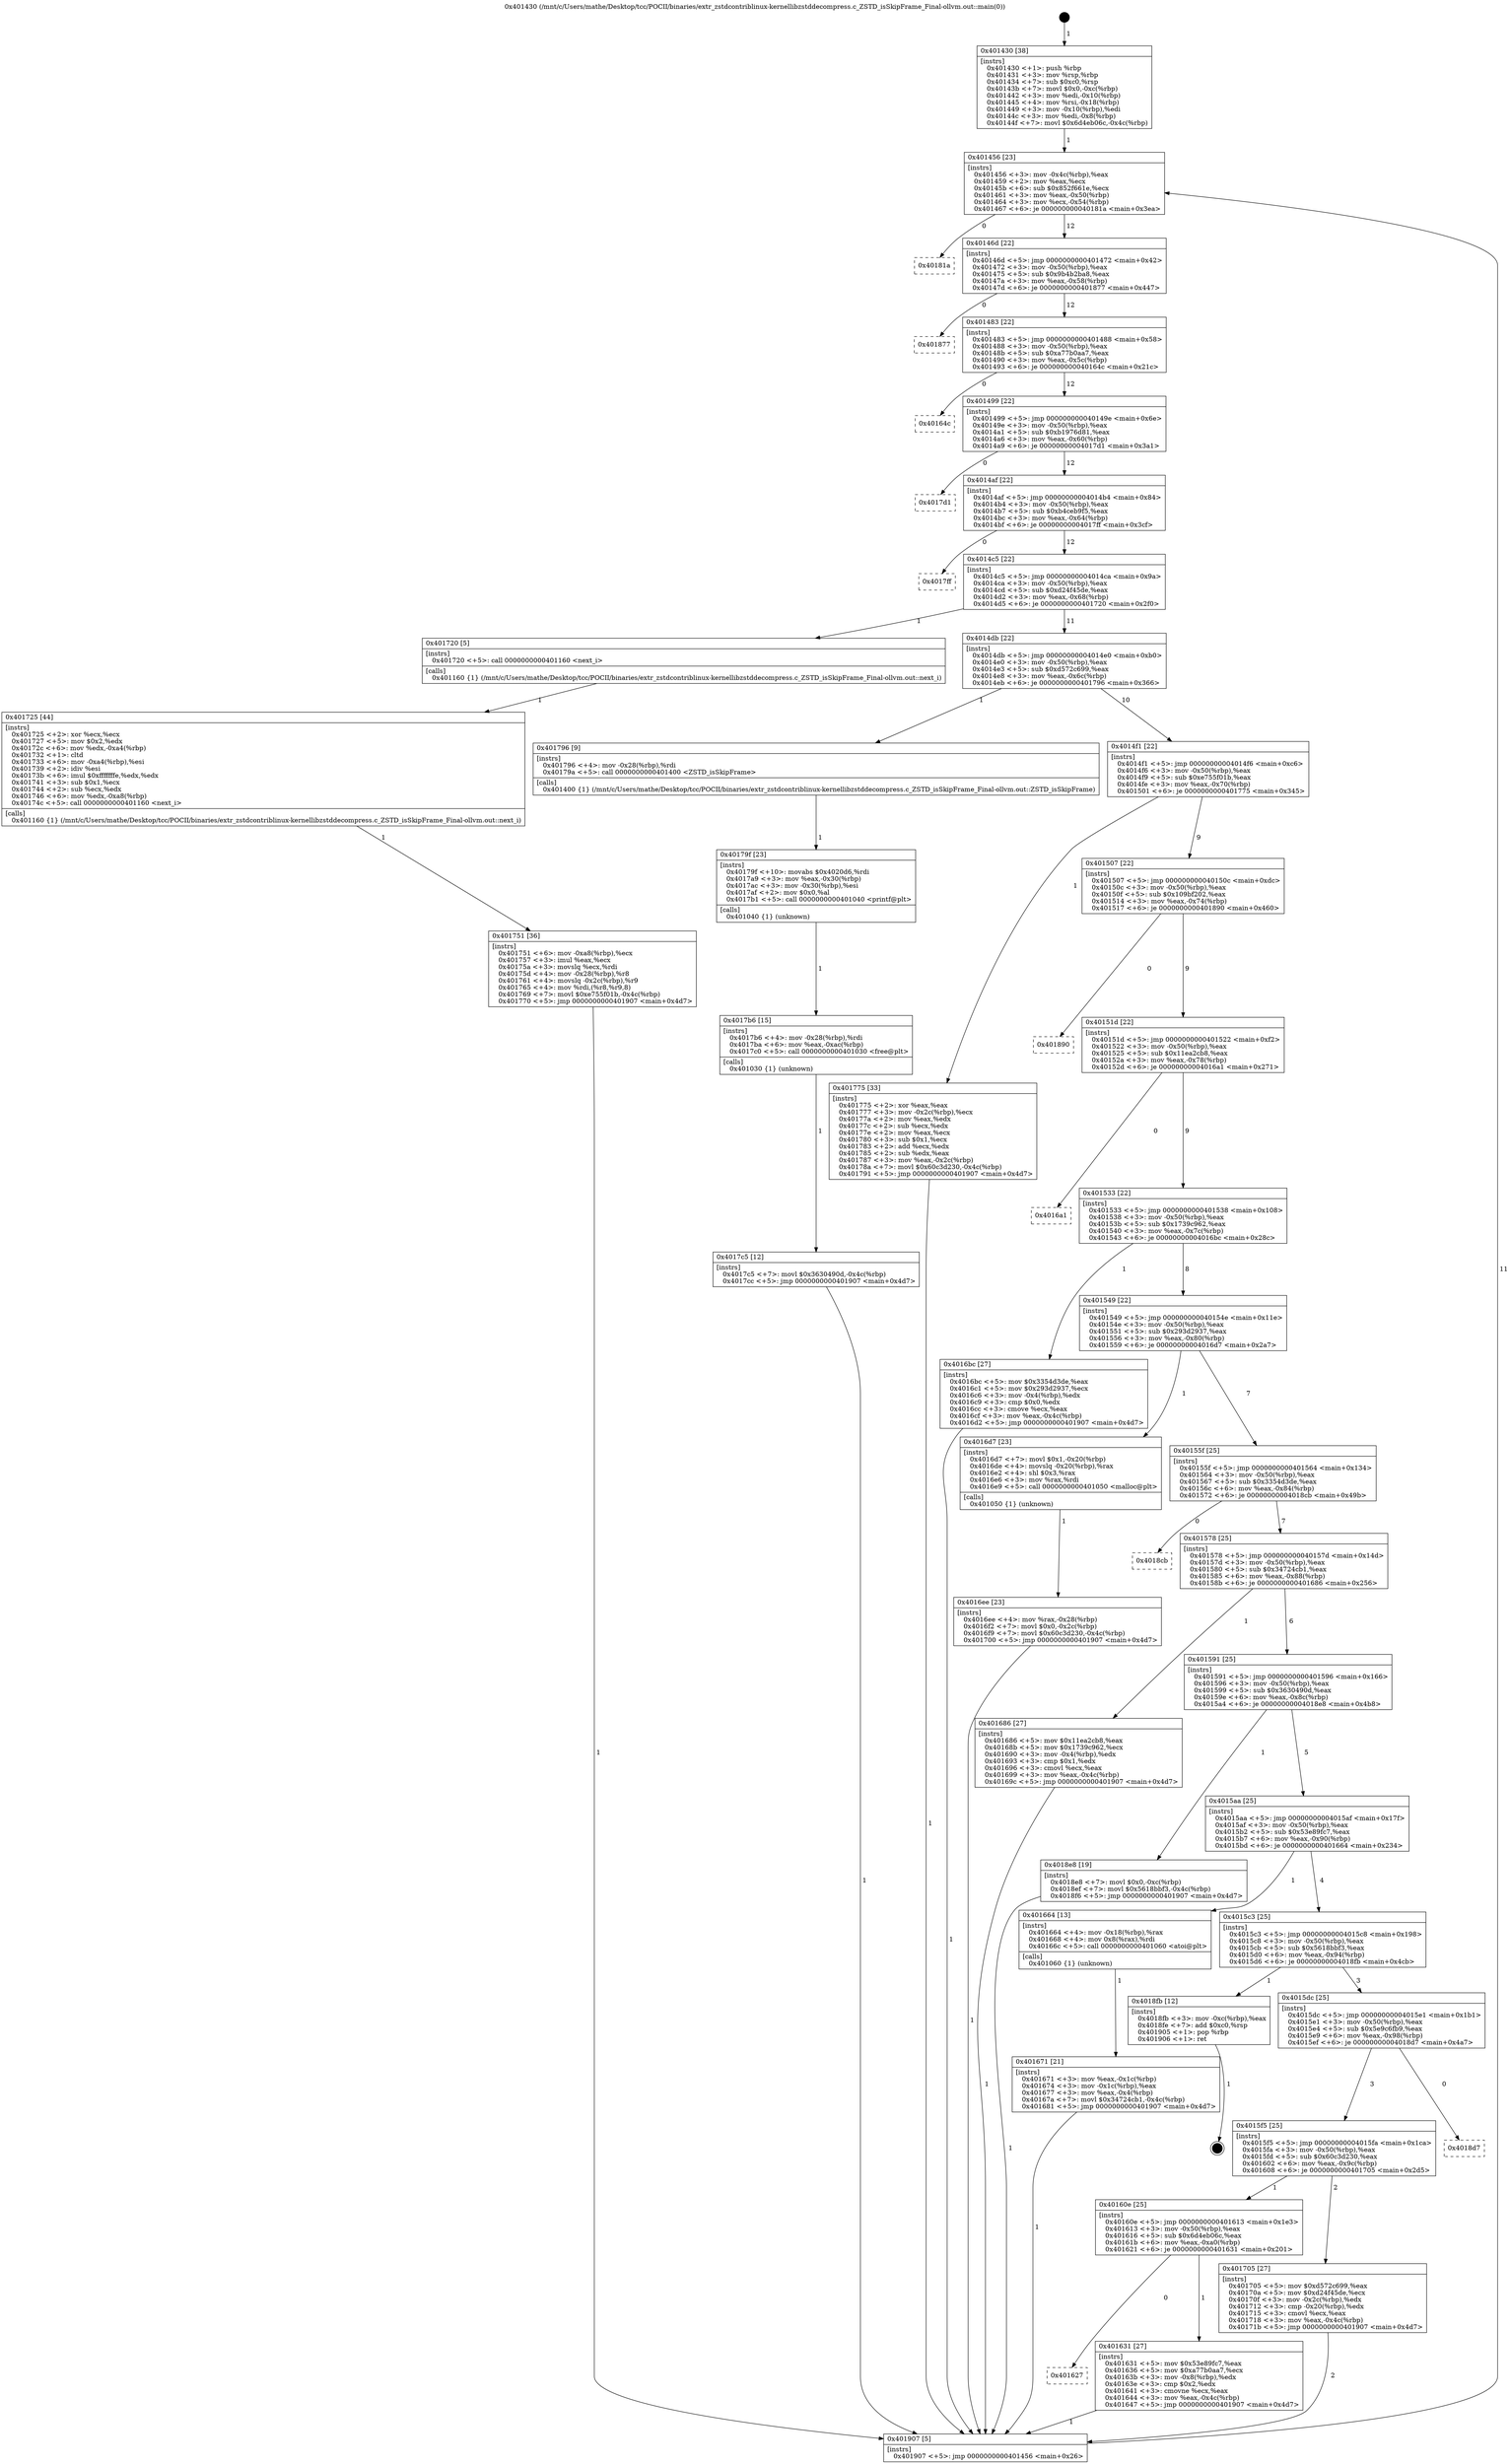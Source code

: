 digraph "0x401430" {
  label = "0x401430 (/mnt/c/Users/mathe/Desktop/tcc/POCII/binaries/extr_zstdcontriblinux-kernellibzstddecompress.c_ZSTD_isSkipFrame_Final-ollvm.out::main(0))"
  labelloc = "t"
  node[shape=record]

  Entry [label="",width=0.3,height=0.3,shape=circle,fillcolor=black,style=filled]
  "0x401456" [label="{
     0x401456 [23]\l
     | [instrs]\l
     &nbsp;&nbsp;0x401456 \<+3\>: mov -0x4c(%rbp),%eax\l
     &nbsp;&nbsp;0x401459 \<+2\>: mov %eax,%ecx\l
     &nbsp;&nbsp;0x40145b \<+6\>: sub $0x852f661e,%ecx\l
     &nbsp;&nbsp;0x401461 \<+3\>: mov %eax,-0x50(%rbp)\l
     &nbsp;&nbsp;0x401464 \<+3\>: mov %ecx,-0x54(%rbp)\l
     &nbsp;&nbsp;0x401467 \<+6\>: je 000000000040181a \<main+0x3ea\>\l
  }"]
  "0x40181a" [label="{
     0x40181a\l
  }", style=dashed]
  "0x40146d" [label="{
     0x40146d [22]\l
     | [instrs]\l
     &nbsp;&nbsp;0x40146d \<+5\>: jmp 0000000000401472 \<main+0x42\>\l
     &nbsp;&nbsp;0x401472 \<+3\>: mov -0x50(%rbp),%eax\l
     &nbsp;&nbsp;0x401475 \<+5\>: sub $0x9b4b2ba8,%eax\l
     &nbsp;&nbsp;0x40147a \<+3\>: mov %eax,-0x58(%rbp)\l
     &nbsp;&nbsp;0x40147d \<+6\>: je 0000000000401877 \<main+0x447\>\l
  }"]
  Exit [label="",width=0.3,height=0.3,shape=circle,fillcolor=black,style=filled,peripheries=2]
  "0x401877" [label="{
     0x401877\l
  }", style=dashed]
  "0x401483" [label="{
     0x401483 [22]\l
     | [instrs]\l
     &nbsp;&nbsp;0x401483 \<+5\>: jmp 0000000000401488 \<main+0x58\>\l
     &nbsp;&nbsp;0x401488 \<+3\>: mov -0x50(%rbp),%eax\l
     &nbsp;&nbsp;0x40148b \<+5\>: sub $0xa77b0aa7,%eax\l
     &nbsp;&nbsp;0x401490 \<+3\>: mov %eax,-0x5c(%rbp)\l
     &nbsp;&nbsp;0x401493 \<+6\>: je 000000000040164c \<main+0x21c\>\l
  }"]
  "0x4017c5" [label="{
     0x4017c5 [12]\l
     | [instrs]\l
     &nbsp;&nbsp;0x4017c5 \<+7\>: movl $0x3630490d,-0x4c(%rbp)\l
     &nbsp;&nbsp;0x4017cc \<+5\>: jmp 0000000000401907 \<main+0x4d7\>\l
  }"]
  "0x40164c" [label="{
     0x40164c\l
  }", style=dashed]
  "0x401499" [label="{
     0x401499 [22]\l
     | [instrs]\l
     &nbsp;&nbsp;0x401499 \<+5\>: jmp 000000000040149e \<main+0x6e\>\l
     &nbsp;&nbsp;0x40149e \<+3\>: mov -0x50(%rbp),%eax\l
     &nbsp;&nbsp;0x4014a1 \<+5\>: sub $0xb1976d81,%eax\l
     &nbsp;&nbsp;0x4014a6 \<+3\>: mov %eax,-0x60(%rbp)\l
     &nbsp;&nbsp;0x4014a9 \<+6\>: je 00000000004017d1 \<main+0x3a1\>\l
  }"]
  "0x4017b6" [label="{
     0x4017b6 [15]\l
     | [instrs]\l
     &nbsp;&nbsp;0x4017b6 \<+4\>: mov -0x28(%rbp),%rdi\l
     &nbsp;&nbsp;0x4017ba \<+6\>: mov %eax,-0xac(%rbp)\l
     &nbsp;&nbsp;0x4017c0 \<+5\>: call 0000000000401030 \<free@plt\>\l
     | [calls]\l
     &nbsp;&nbsp;0x401030 \{1\} (unknown)\l
  }"]
  "0x4017d1" [label="{
     0x4017d1\l
  }", style=dashed]
  "0x4014af" [label="{
     0x4014af [22]\l
     | [instrs]\l
     &nbsp;&nbsp;0x4014af \<+5\>: jmp 00000000004014b4 \<main+0x84\>\l
     &nbsp;&nbsp;0x4014b4 \<+3\>: mov -0x50(%rbp),%eax\l
     &nbsp;&nbsp;0x4014b7 \<+5\>: sub $0xb4ceb9f5,%eax\l
     &nbsp;&nbsp;0x4014bc \<+3\>: mov %eax,-0x64(%rbp)\l
     &nbsp;&nbsp;0x4014bf \<+6\>: je 00000000004017ff \<main+0x3cf\>\l
  }"]
  "0x40179f" [label="{
     0x40179f [23]\l
     | [instrs]\l
     &nbsp;&nbsp;0x40179f \<+10\>: movabs $0x4020d6,%rdi\l
     &nbsp;&nbsp;0x4017a9 \<+3\>: mov %eax,-0x30(%rbp)\l
     &nbsp;&nbsp;0x4017ac \<+3\>: mov -0x30(%rbp),%esi\l
     &nbsp;&nbsp;0x4017af \<+2\>: mov $0x0,%al\l
     &nbsp;&nbsp;0x4017b1 \<+5\>: call 0000000000401040 \<printf@plt\>\l
     | [calls]\l
     &nbsp;&nbsp;0x401040 \{1\} (unknown)\l
  }"]
  "0x4017ff" [label="{
     0x4017ff\l
  }", style=dashed]
  "0x4014c5" [label="{
     0x4014c5 [22]\l
     | [instrs]\l
     &nbsp;&nbsp;0x4014c5 \<+5\>: jmp 00000000004014ca \<main+0x9a\>\l
     &nbsp;&nbsp;0x4014ca \<+3\>: mov -0x50(%rbp),%eax\l
     &nbsp;&nbsp;0x4014cd \<+5\>: sub $0xd24f45de,%eax\l
     &nbsp;&nbsp;0x4014d2 \<+3\>: mov %eax,-0x68(%rbp)\l
     &nbsp;&nbsp;0x4014d5 \<+6\>: je 0000000000401720 \<main+0x2f0\>\l
  }"]
  "0x401751" [label="{
     0x401751 [36]\l
     | [instrs]\l
     &nbsp;&nbsp;0x401751 \<+6\>: mov -0xa8(%rbp),%ecx\l
     &nbsp;&nbsp;0x401757 \<+3\>: imul %eax,%ecx\l
     &nbsp;&nbsp;0x40175a \<+3\>: movslq %ecx,%rdi\l
     &nbsp;&nbsp;0x40175d \<+4\>: mov -0x28(%rbp),%r8\l
     &nbsp;&nbsp;0x401761 \<+4\>: movslq -0x2c(%rbp),%r9\l
     &nbsp;&nbsp;0x401765 \<+4\>: mov %rdi,(%r8,%r9,8)\l
     &nbsp;&nbsp;0x401769 \<+7\>: movl $0xe755f01b,-0x4c(%rbp)\l
     &nbsp;&nbsp;0x401770 \<+5\>: jmp 0000000000401907 \<main+0x4d7\>\l
  }"]
  "0x401720" [label="{
     0x401720 [5]\l
     | [instrs]\l
     &nbsp;&nbsp;0x401720 \<+5\>: call 0000000000401160 \<next_i\>\l
     | [calls]\l
     &nbsp;&nbsp;0x401160 \{1\} (/mnt/c/Users/mathe/Desktop/tcc/POCII/binaries/extr_zstdcontriblinux-kernellibzstddecompress.c_ZSTD_isSkipFrame_Final-ollvm.out::next_i)\l
  }"]
  "0x4014db" [label="{
     0x4014db [22]\l
     | [instrs]\l
     &nbsp;&nbsp;0x4014db \<+5\>: jmp 00000000004014e0 \<main+0xb0\>\l
     &nbsp;&nbsp;0x4014e0 \<+3\>: mov -0x50(%rbp),%eax\l
     &nbsp;&nbsp;0x4014e3 \<+5\>: sub $0xd572c699,%eax\l
     &nbsp;&nbsp;0x4014e8 \<+3\>: mov %eax,-0x6c(%rbp)\l
     &nbsp;&nbsp;0x4014eb \<+6\>: je 0000000000401796 \<main+0x366\>\l
  }"]
  "0x401725" [label="{
     0x401725 [44]\l
     | [instrs]\l
     &nbsp;&nbsp;0x401725 \<+2\>: xor %ecx,%ecx\l
     &nbsp;&nbsp;0x401727 \<+5\>: mov $0x2,%edx\l
     &nbsp;&nbsp;0x40172c \<+6\>: mov %edx,-0xa4(%rbp)\l
     &nbsp;&nbsp;0x401732 \<+1\>: cltd\l
     &nbsp;&nbsp;0x401733 \<+6\>: mov -0xa4(%rbp),%esi\l
     &nbsp;&nbsp;0x401739 \<+2\>: idiv %esi\l
     &nbsp;&nbsp;0x40173b \<+6\>: imul $0xfffffffe,%edx,%edx\l
     &nbsp;&nbsp;0x401741 \<+3\>: sub $0x1,%ecx\l
     &nbsp;&nbsp;0x401744 \<+2\>: sub %ecx,%edx\l
     &nbsp;&nbsp;0x401746 \<+6\>: mov %edx,-0xa8(%rbp)\l
     &nbsp;&nbsp;0x40174c \<+5\>: call 0000000000401160 \<next_i\>\l
     | [calls]\l
     &nbsp;&nbsp;0x401160 \{1\} (/mnt/c/Users/mathe/Desktop/tcc/POCII/binaries/extr_zstdcontriblinux-kernellibzstddecompress.c_ZSTD_isSkipFrame_Final-ollvm.out::next_i)\l
  }"]
  "0x401796" [label="{
     0x401796 [9]\l
     | [instrs]\l
     &nbsp;&nbsp;0x401796 \<+4\>: mov -0x28(%rbp),%rdi\l
     &nbsp;&nbsp;0x40179a \<+5\>: call 0000000000401400 \<ZSTD_isSkipFrame\>\l
     | [calls]\l
     &nbsp;&nbsp;0x401400 \{1\} (/mnt/c/Users/mathe/Desktop/tcc/POCII/binaries/extr_zstdcontriblinux-kernellibzstddecompress.c_ZSTD_isSkipFrame_Final-ollvm.out::ZSTD_isSkipFrame)\l
  }"]
  "0x4014f1" [label="{
     0x4014f1 [22]\l
     | [instrs]\l
     &nbsp;&nbsp;0x4014f1 \<+5\>: jmp 00000000004014f6 \<main+0xc6\>\l
     &nbsp;&nbsp;0x4014f6 \<+3\>: mov -0x50(%rbp),%eax\l
     &nbsp;&nbsp;0x4014f9 \<+5\>: sub $0xe755f01b,%eax\l
     &nbsp;&nbsp;0x4014fe \<+3\>: mov %eax,-0x70(%rbp)\l
     &nbsp;&nbsp;0x401501 \<+6\>: je 0000000000401775 \<main+0x345\>\l
  }"]
  "0x4016ee" [label="{
     0x4016ee [23]\l
     | [instrs]\l
     &nbsp;&nbsp;0x4016ee \<+4\>: mov %rax,-0x28(%rbp)\l
     &nbsp;&nbsp;0x4016f2 \<+7\>: movl $0x0,-0x2c(%rbp)\l
     &nbsp;&nbsp;0x4016f9 \<+7\>: movl $0x60c3d230,-0x4c(%rbp)\l
     &nbsp;&nbsp;0x401700 \<+5\>: jmp 0000000000401907 \<main+0x4d7\>\l
  }"]
  "0x401775" [label="{
     0x401775 [33]\l
     | [instrs]\l
     &nbsp;&nbsp;0x401775 \<+2\>: xor %eax,%eax\l
     &nbsp;&nbsp;0x401777 \<+3\>: mov -0x2c(%rbp),%ecx\l
     &nbsp;&nbsp;0x40177a \<+2\>: mov %eax,%edx\l
     &nbsp;&nbsp;0x40177c \<+2\>: sub %ecx,%edx\l
     &nbsp;&nbsp;0x40177e \<+2\>: mov %eax,%ecx\l
     &nbsp;&nbsp;0x401780 \<+3\>: sub $0x1,%ecx\l
     &nbsp;&nbsp;0x401783 \<+2\>: add %ecx,%edx\l
     &nbsp;&nbsp;0x401785 \<+2\>: sub %edx,%eax\l
     &nbsp;&nbsp;0x401787 \<+3\>: mov %eax,-0x2c(%rbp)\l
     &nbsp;&nbsp;0x40178a \<+7\>: movl $0x60c3d230,-0x4c(%rbp)\l
     &nbsp;&nbsp;0x401791 \<+5\>: jmp 0000000000401907 \<main+0x4d7\>\l
  }"]
  "0x401507" [label="{
     0x401507 [22]\l
     | [instrs]\l
     &nbsp;&nbsp;0x401507 \<+5\>: jmp 000000000040150c \<main+0xdc\>\l
     &nbsp;&nbsp;0x40150c \<+3\>: mov -0x50(%rbp),%eax\l
     &nbsp;&nbsp;0x40150f \<+5\>: sub $0x109bf202,%eax\l
     &nbsp;&nbsp;0x401514 \<+3\>: mov %eax,-0x74(%rbp)\l
     &nbsp;&nbsp;0x401517 \<+6\>: je 0000000000401890 \<main+0x460\>\l
  }"]
  "0x401671" [label="{
     0x401671 [21]\l
     | [instrs]\l
     &nbsp;&nbsp;0x401671 \<+3\>: mov %eax,-0x1c(%rbp)\l
     &nbsp;&nbsp;0x401674 \<+3\>: mov -0x1c(%rbp),%eax\l
     &nbsp;&nbsp;0x401677 \<+3\>: mov %eax,-0x4(%rbp)\l
     &nbsp;&nbsp;0x40167a \<+7\>: movl $0x34724cb1,-0x4c(%rbp)\l
     &nbsp;&nbsp;0x401681 \<+5\>: jmp 0000000000401907 \<main+0x4d7\>\l
  }"]
  "0x401890" [label="{
     0x401890\l
  }", style=dashed]
  "0x40151d" [label="{
     0x40151d [22]\l
     | [instrs]\l
     &nbsp;&nbsp;0x40151d \<+5\>: jmp 0000000000401522 \<main+0xf2\>\l
     &nbsp;&nbsp;0x401522 \<+3\>: mov -0x50(%rbp),%eax\l
     &nbsp;&nbsp;0x401525 \<+5\>: sub $0x11ea2cb8,%eax\l
     &nbsp;&nbsp;0x40152a \<+3\>: mov %eax,-0x78(%rbp)\l
     &nbsp;&nbsp;0x40152d \<+6\>: je 00000000004016a1 \<main+0x271\>\l
  }"]
  "0x401430" [label="{
     0x401430 [38]\l
     | [instrs]\l
     &nbsp;&nbsp;0x401430 \<+1\>: push %rbp\l
     &nbsp;&nbsp;0x401431 \<+3\>: mov %rsp,%rbp\l
     &nbsp;&nbsp;0x401434 \<+7\>: sub $0xc0,%rsp\l
     &nbsp;&nbsp;0x40143b \<+7\>: movl $0x0,-0xc(%rbp)\l
     &nbsp;&nbsp;0x401442 \<+3\>: mov %edi,-0x10(%rbp)\l
     &nbsp;&nbsp;0x401445 \<+4\>: mov %rsi,-0x18(%rbp)\l
     &nbsp;&nbsp;0x401449 \<+3\>: mov -0x10(%rbp),%edi\l
     &nbsp;&nbsp;0x40144c \<+3\>: mov %edi,-0x8(%rbp)\l
     &nbsp;&nbsp;0x40144f \<+7\>: movl $0x6d4eb06c,-0x4c(%rbp)\l
  }"]
  "0x4016a1" [label="{
     0x4016a1\l
  }", style=dashed]
  "0x401533" [label="{
     0x401533 [22]\l
     | [instrs]\l
     &nbsp;&nbsp;0x401533 \<+5\>: jmp 0000000000401538 \<main+0x108\>\l
     &nbsp;&nbsp;0x401538 \<+3\>: mov -0x50(%rbp),%eax\l
     &nbsp;&nbsp;0x40153b \<+5\>: sub $0x1739c962,%eax\l
     &nbsp;&nbsp;0x401540 \<+3\>: mov %eax,-0x7c(%rbp)\l
     &nbsp;&nbsp;0x401543 \<+6\>: je 00000000004016bc \<main+0x28c\>\l
  }"]
  "0x401907" [label="{
     0x401907 [5]\l
     | [instrs]\l
     &nbsp;&nbsp;0x401907 \<+5\>: jmp 0000000000401456 \<main+0x26\>\l
  }"]
  "0x4016bc" [label="{
     0x4016bc [27]\l
     | [instrs]\l
     &nbsp;&nbsp;0x4016bc \<+5\>: mov $0x3354d3de,%eax\l
     &nbsp;&nbsp;0x4016c1 \<+5\>: mov $0x293d2937,%ecx\l
     &nbsp;&nbsp;0x4016c6 \<+3\>: mov -0x4(%rbp),%edx\l
     &nbsp;&nbsp;0x4016c9 \<+3\>: cmp $0x0,%edx\l
     &nbsp;&nbsp;0x4016cc \<+3\>: cmove %ecx,%eax\l
     &nbsp;&nbsp;0x4016cf \<+3\>: mov %eax,-0x4c(%rbp)\l
     &nbsp;&nbsp;0x4016d2 \<+5\>: jmp 0000000000401907 \<main+0x4d7\>\l
  }"]
  "0x401549" [label="{
     0x401549 [22]\l
     | [instrs]\l
     &nbsp;&nbsp;0x401549 \<+5\>: jmp 000000000040154e \<main+0x11e\>\l
     &nbsp;&nbsp;0x40154e \<+3\>: mov -0x50(%rbp),%eax\l
     &nbsp;&nbsp;0x401551 \<+5\>: sub $0x293d2937,%eax\l
     &nbsp;&nbsp;0x401556 \<+3\>: mov %eax,-0x80(%rbp)\l
     &nbsp;&nbsp;0x401559 \<+6\>: je 00000000004016d7 \<main+0x2a7\>\l
  }"]
  "0x401627" [label="{
     0x401627\l
  }", style=dashed]
  "0x4016d7" [label="{
     0x4016d7 [23]\l
     | [instrs]\l
     &nbsp;&nbsp;0x4016d7 \<+7\>: movl $0x1,-0x20(%rbp)\l
     &nbsp;&nbsp;0x4016de \<+4\>: movslq -0x20(%rbp),%rax\l
     &nbsp;&nbsp;0x4016e2 \<+4\>: shl $0x3,%rax\l
     &nbsp;&nbsp;0x4016e6 \<+3\>: mov %rax,%rdi\l
     &nbsp;&nbsp;0x4016e9 \<+5\>: call 0000000000401050 \<malloc@plt\>\l
     | [calls]\l
     &nbsp;&nbsp;0x401050 \{1\} (unknown)\l
  }"]
  "0x40155f" [label="{
     0x40155f [25]\l
     | [instrs]\l
     &nbsp;&nbsp;0x40155f \<+5\>: jmp 0000000000401564 \<main+0x134\>\l
     &nbsp;&nbsp;0x401564 \<+3\>: mov -0x50(%rbp),%eax\l
     &nbsp;&nbsp;0x401567 \<+5\>: sub $0x3354d3de,%eax\l
     &nbsp;&nbsp;0x40156c \<+6\>: mov %eax,-0x84(%rbp)\l
     &nbsp;&nbsp;0x401572 \<+6\>: je 00000000004018cb \<main+0x49b\>\l
  }"]
  "0x401631" [label="{
     0x401631 [27]\l
     | [instrs]\l
     &nbsp;&nbsp;0x401631 \<+5\>: mov $0x53e89fc7,%eax\l
     &nbsp;&nbsp;0x401636 \<+5\>: mov $0xa77b0aa7,%ecx\l
     &nbsp;&nbsp;0x40163b \<+3\>: mov -0x8(%rbp),%edx\l
     &nbsp;&nbsp;0x40163e \<+3\>: cmp $0x2,%edx\l
     &nbsp;&nbsp;0x401641 \<+3\>: cmovne %ecx,%eax\l
     &nbsp;&nbsp;0x401644 \<+3\>: mov %eax,-0x4c(%rbp)\l
     &nbsp;&nbsp;0x401647 \<+5\>: jmp 0000000000401907 \<main+0x4d7\>\l
  }"]
  "0x4018cb" [label="{
     0x4018cb\l
  }", style=dashed]
  "0x401578" [label="{
     0x401578 [25]\l
     | [instrs]\l
     &nbsp;&nbsp;0x401578 \<+5\>: jmp 000000000040157d \<main+0x14d\>\l
     &nbsp;&nbsp;0x40157d \<+3\>: mov -0x50(%rbp),%eax\l
     &nbsp;&nbsp;0x401580 \<+5\>: sub $0x34724cb1,%eax\l
     &nbsp;&nbsp;0x401585 \<+6\>: mov %eax,-0x88(%rbp)\l
     &nbsp;&nbsp;0x40158b \<+6\>: je 0000000000401686 \<main+0x256\>\l
  }"]
  "0x40160e" [label="{
     0x40160e [25]\l
     | [instrs]\l
     &nbsp;&nbsp;0x40160e \<+5\>: jmp 0000000000401613 \<main+0x1e3\>\l
     &nbsp;&nbsp;0x401613 \<+3\>: mov -0x50(%rbp),%eax\l
     &nbsp;&nbsp;0x401616 \<+5\>: sub $0x6d4eb06c,%eax\l
     &nbsp;&nbsp;0x40161b \<+6\>: mov %eax,-0xa0(%rbp)\l
     &nbsp;&nbsp;0x401621 \<+6\>: je 0000000000401631 \<main+0x201\>\l
  }"]
  "0x401686" [label="{
     0x401686 [27]\l
     | [instrs]\l
     &nbsp;&nbsp;0x401686 \<+5\>: mov $0x11ea2cb8,%eax\l
     &nbsp;&nbsp;0x40168b \<+5\>: mov $0x1739c962,%ecx\l
     &nbsp;&nbsp;0x401690 \<+3\>: mov -0x4(%rbp),%edx\l
     &nbsp;&nbsp;0x401693 \<+3\>: cmp $0x1,%edx\l
     &nbsp;&nbsp;0x401696 \<+3\>: cmovl %ecx,%eax\l
     &nbsp;&nbsp;0x401699 \<+3\>: mov %eax,-0x4c(%rbp)\l
     &nbsp;&nbsp;0x40169c \<+5\>: jmp 0000000000401907 \<main+0x4d7\>\l
  }"]
  "0x401591" [label="{
     0x401591 [25]\l
     | [instrs]\l
     &nbsp;&nbsp;0x401591 \<+5\>: jmp 0000000000401596 \<main+0x166\>\l
     &nbsp;&nbsp;0x401596 \<+3\>: mov -0x50(%rbp),%eax\l
     &nbsp;&nbsp;0x401599 \<+5\>: sub $0x3630490d,%eax\l
     &nbsp;&nbsp;0x40159e \<+6\>: mov %eax,-0x8c(%rbp)\l
     &nbsp;&nbsp;0x4015a4 \<+6\>: je 00000000004018e8 \<main+0x4b8\>\l
  }"]
  "0x401705" [label="{
     0x401705 [27]\l
     | [instrs]\l
     &nbsp;&nbsp;0x401705 \<+5\>: mov $0xd572c699,%eax\l
     &nbsp;&nbsp;0x40170a \<+5\>: mov $0xd24f45de,%ecx\l
     &nbsp;&nbsp;0x40170f \<+3\>: mov -0x2c(%rbp),%edx\l
     &nbsp;&nbsp;0x401712 \<+3\>: cmp -0x20(%rbp),%edx\l
     &nbsp;&nbsp;0x401715 \<+3\>: cmovl %ecx,%eax\l
     &nbsp;&nbsp;0x401718 \<+3\>: mov %eax,-0x4c(%rbp)\l
     &nbsp;&nbsp;0x40171b \<+5\>: jmp 0000000000401907 \<main+0x4d7\>\l
  }"]
  "0x4018e8" [label="{
     0x4018e8 [19]\l
     | [instrs]\l
     &nbsp;&nbsp;0x4018e8 \<+7\>: movl $0x0,-0xc(%rbp)\l
     &nbsp;&nbsp;0x4018ef \<+7\>: movl $0x5618bbf3,-0x4c(%rbp)\l
     &nbsp;&nbsp;0x4018f6 \<+5\>: jmp 0000000000401907 \<main+0x4d7\>\l
  }"]
  "0x4015aa" [label="{
     0x4015aa [25]\l
     | [instrs]\l
     &nbsp;&nbsp;0x4015aa \<+5\>: jmp 00000000004015af \<main+0x17f\>\l
     &nbsp;&nbsp;0x4015af \<+3\>: mov -0x50(%rbp),%eax\l
     &nbsp;&nbsp;0x4015b2 \<+5\>: sub $0x53e89fc7,%eax\l
     &nbsp;&nbsp;0x4015b7 \<+6\>: mov %eax,-0x90(%rbp)\l
     &nbsp;&nbsp;0x4015bd \<+6\>: je 0000000000401664 \<main+0x234\>\l
  }"]
  "0x4015f5" [label="{
     0x4015f5 [25]\l
     | [instrs]\l
     &nbsp;&nbsp;0x4015f5 \<+5\>: jmp 00000000004015fa \<main+0x1ca\>\l
     &nbsp;&nbsp;0x4015fa \<+3\>: mov -0x50(%rbp),%eax\l
     &nbsp;&nbsp;0x4015fd \<+5\>: sub $0x60c3d230,%eax\l
     &nbsp;&nbsp;0x401602 \<+6\>: mov %eax,-0x9c(%rbp)\l
     &nbsp;&nbsp;0x401608 \<+6\>: je 0000000000401705 \<main+0x2d5\>\l
  }"]
  "0x401664" [label="{
     0x401664 [13]\l
     | [instrs]\l
     &nbsp;&nbsp;0x401664 \<+4\>: mov -0x18(%rbp),%rax\l
     &nbsp;&nbsp;0x401668 \<+4\>: mov 0x8(%rax),%rdi\l
     &nbsp;&nbsp;0x40166c \<+5\>: call 0000000000401060 \<atoi@plt\>\l
     | [calls]\l
     &nbsp;&nbsp;0x401060 \{1\} (unknown)\l
  }"]
  "0x4015c3" [label="{
     0x4015c3 [25]\l
     | [instrs]\l
     &nbsp;&nbsp;0x4015c3 \<+5\>: jmp 00000000004015c8 \<main+0x198\>\l
     &nbsp;&nbsp;0x4015c8 \<+3\>: mov -0x50(%rbp),%eax\l
     &nbsp;&nbsp;0x4015cb \<+5\>: sub $0x5618bbf3,%eax\l
     &nbsp;&nbsp;0x4015d0 \<+6\>: mov %eax,-0x94(%rbp)\l
     &nbsp;&nbsp;0x4015d6 \<+6\>: je 00000000004018fb \<main+0x4cb\>\l
  }"]
  "0x4018d7" [label="{
     0x4018d7\l
  }", style=dashed]
  "0x4018fb" [label="{
     0x4018fb [12]\l
     | [instrs]\l
     &nbsp;&nbsp;0x4018fb \<+3\>: mov -0xc(%rbp),%eax\l
     &nbsp;&nbsp;0x4018fe \<+7\>: add $0xc0,%rsp\l
     &nbsp;&nbsp;0x401905 \<+1\>: pop %rbp\l
     &nbsp;&nbsp;0x401906 \<+1\>: ret\l
  }"]
  "0x4015dc" [label="{
     0x4015dc [25]\l
     | [instrs]\l
     &nbsp;&nbsp;0x4015dc \<+5\>: jmp 00000000004015e1 \<main+0x1b1\>\l
     &nbsp;&nbsp;0x4015e1 \<+3\>: mov -0x50(%rbp),%eax\l
     &nbsp;&nbsp;0x4015e4 \<+5\>: sub $0x5e9c6fb9,%eax\l
     &nbsp;&nbsp;0x4015e9 \<+6\>: mov %eax,-0x98(%rbp)\l
     &nbsp;&nbsp;0x4015ef \<+6\>: je 00000000004018d7 \<main+0x4a7\>\l
  }"]
  Entry -> "0x401430" [label=" 1"]
  "0x401456" -> "0x40181a" [label=" 0"]
  "0x401456" -> "0x40146d" [label=" 12"]
  "0x4018fb" -> Exit [label=" 1"]
  "0x40146d" -> "0x401877" [label=" 0"]
  "0x40146d" -> "0x401483" [label=" 12"]
  "0x4018e8" -> "0x401907" [label=" 1"]
  "0x401483" -> "0x40164c" [label=" 0"]
  "0x401483" -> "0x401499" [label=" 12"]
  "0x4017c5" -> "0x401907" [label=" 1"]
  "0x401499" -> "0x4017d1" [label=" 0"]
  "0x401499" -> "0x4014af" [label=" 12"]
  "0x4017b6" -> "0x4017c5" [label=" 1"]
  "0x4014af" -> "0x4017ff" [label=" 0"]
  "0x4014af" -> "0x4014c5" [label=" 12"]
  "0x40179f" -> "0x4017b6" [label=" 1"]
  "0x4014c5" -> "0x401720" [label=" 1"]
  "0x4014c5" -> "0x4014db" [label=" 11"]
  "0x401796" -> "0x40179f" [label=" 1"]
  "0x4014db" -> "0x401796" [label=" 1"]
  "0x4014db" -> "0x4014f1" [label=" 10"]
  "0x401775" -> "0x401907" [label=" 1"]
  "0x4014f1" -> "0x401775" [label=" 1"]
  "0x4014f1" -> "0x401507" [label=" 9"]
  "0x401751" -> "0x401907" [label=" 1"]
  "0x401507" -> "0x401890" [label=" 0"]
  "0x401507" -> "0x40151d" [label=" 9"]
  "0x401725" -> "0x401751" [label=" 1"]
  "0x40151d" -> "0x4016a1" [label=" 0"]
  "0x40151d" -> "0x401533" [label=" 9"]
  "0x401720" -> "0x401725" [label=" 1"]
  "0x401533" -> "0x4016bc" [label=" 1"]
  "0x401533" -> "0x401549" [label=" 8"]
  "0x401705" -> "0x401907" [label=" 2"]
  "0x401549" -> "0x4016d7" [label=" 1"]
  "0x401549" -> "0x40155f" [label=" 7"]
  "0x4016ee" -> "0x401907" [label=" 1"]
  "0x40155f" -> "0x4018cb" [label=" 0"]
  "0x40155f" -> "0x401578" [label=" 7"]
  "0x4016d7" -> "0x4016ee" [label=" 1"]
  "0x401578" -> "0x401686" [label=" 1"]
  "0x401578" -> "0x401591" [label=" 6"]
  "0x401686" -> "0x401907" [label=" 1"]
  "0x401591" -> "0x4018e8" [label=" 1"]
  "0x401591" -> "0x4015aa" [label=" 5"]
  "0x401671" -> "0x401907" [label=" 1"]
  "0x4015aa" -> "0x401664" [label=" 1"]
  "0x4015aa" -> "0x4015c3" [label=" 4"]
  "0x401907" -> "0x401456" [label=" 11"]
  "0x4015c3" -> "0x4018fb" [label=" 1"]
  "0x4015c3" -> "0x4015dc" [label=" 3"]
  "0x401430" -> "0x401456" [label=" 1"]
  "0x4015dc" -> "0x4018d7" [label=" 0"]
  "0x4015dc" -> "0x4015f5" [label=" 3"]
  "0x401664" -> "0x401671" [label=" 1"]
  "0x4015f5" -> "0x401705" [label=" 2"]
  "0x4015f5" -> "0x40160e" [label=" 1"]
  "0x4016bc" -> "0x401907" [label=" 1"]
  "0x40160e" -> "0x401631" [label=" 1"]
  "0x40160e" -> "0x401627" [label=" 0"]
  "0x401631" -> "0x401907" [label=" 1"]
}

